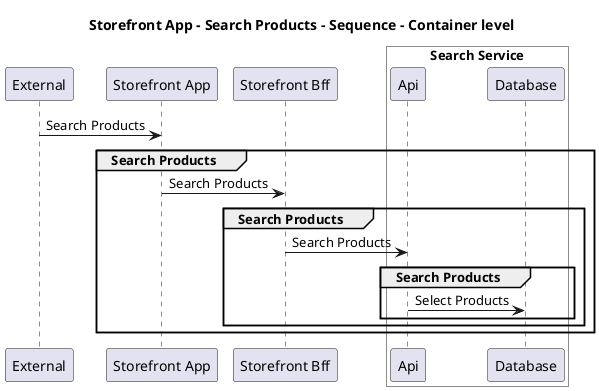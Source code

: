 @startuml

title Storefront App - Search Products - Sequence - Container level

participant "External" as C4InterFlow.SoftwareSystems.ExternalSystem
participant "Storefront App" as ECommercePlatform.SoftwareSystems.StorefrontApp
participant "Storefront Bff" as ECommercePlatform.SoftwareSystems.StorefrontBff

box "Search Service" #White
    participant "Api" as ECommercePlatform.SoftwareSystems.SearchService.Containers.Api
    participant "Database" as ECommercePlatform.SoftwareSystems.SearchService.Containers.Database
end box


C4InterFlow.SoftwareSystems.ExternalSystem -> ECommercePlatform.SoftwareSystems.StorefrontApp : Search Products
group Search Products
ECommercePlatform.SoftwareSystems.StorefrontApp -> ECommercePlatform.SoftwareSystems.StorefrontBff : Search Products
group Search Products
ECommercePlatform.SoftwareSystems.StorefrontBff -> ECommercePlatform.SoftwareSystems.SearchService.Containers.Api : Search Products
group Search Products
ECommercePlatform.SoftwareSystems.SearchService.Containers.Api -> ECommercePlatform.SoftwareSystems.SearchService.Containers.Database : Select Products
end
end
end


@enduml
